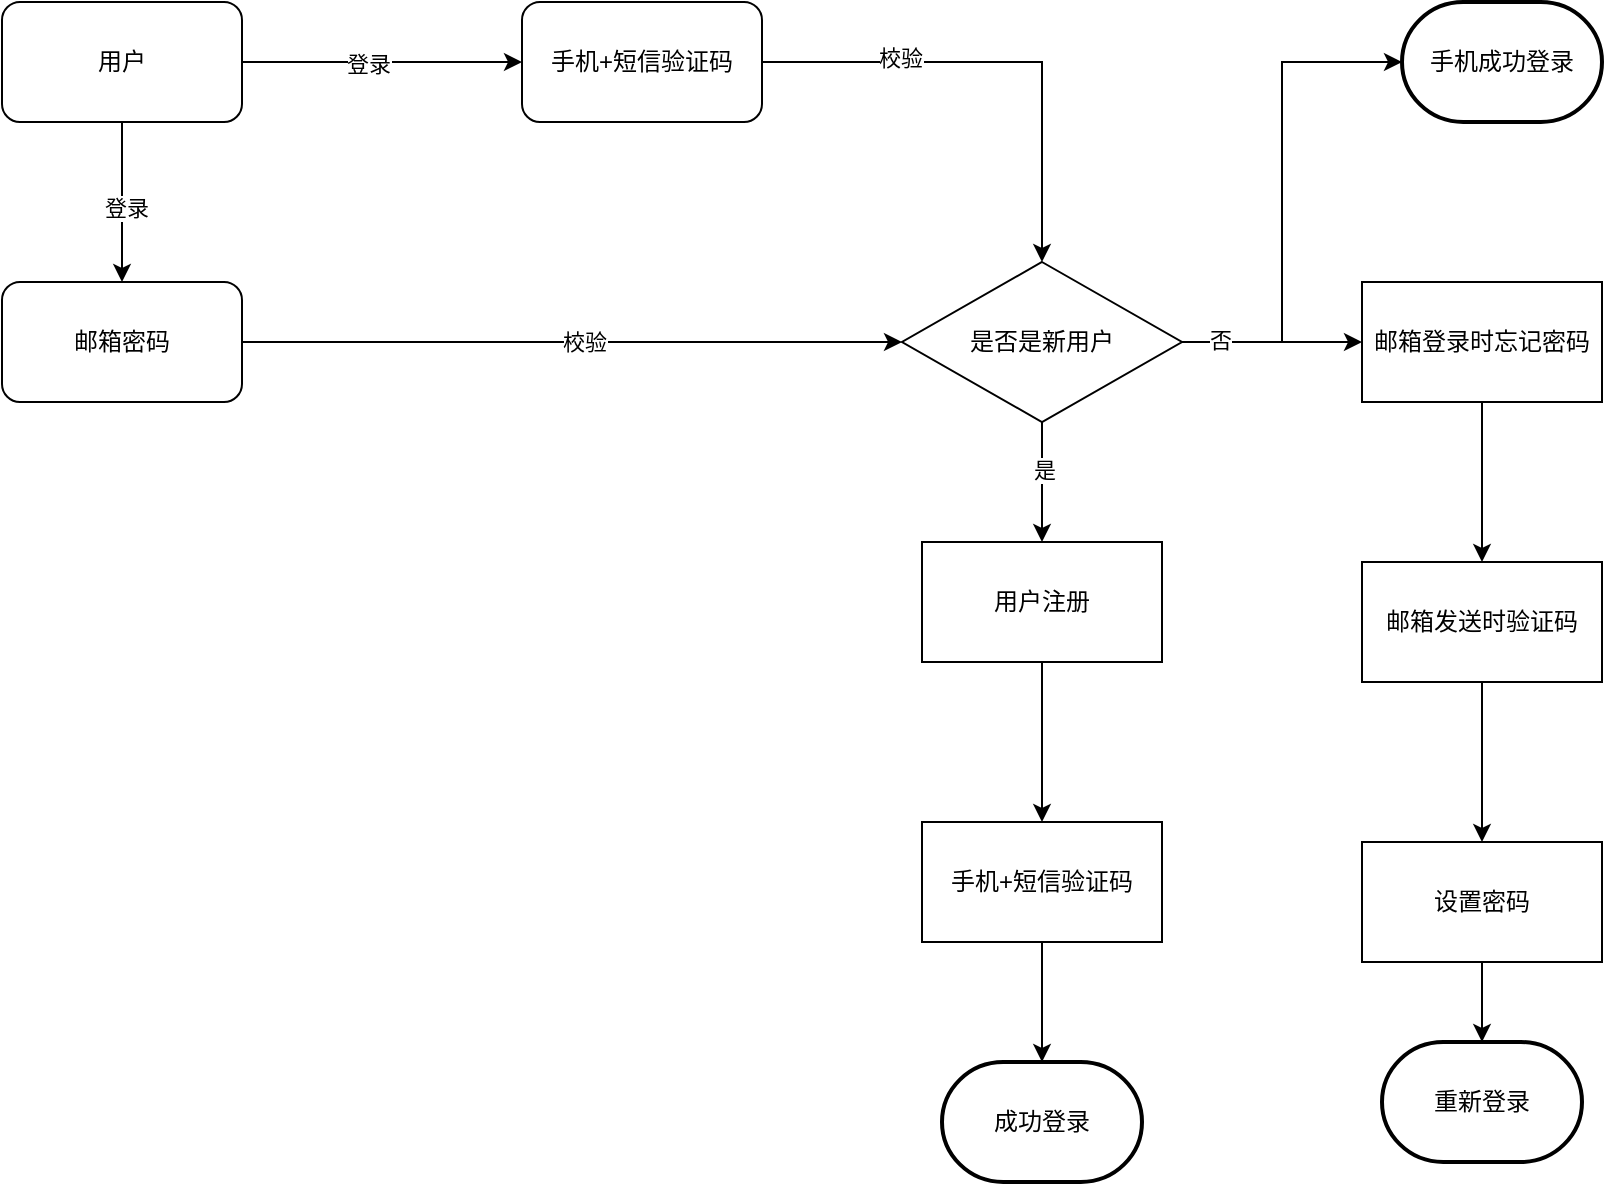 <mxfile version="21.0.2" type="github">
  <diagram name="第 1 页" id="QW3JvtC7cw7B0qL5F2xR">
    <mxGraphModel dx="3143" dy="1420" grid="1" gridSize="10" guides="1" tooltips="1" connect="1" arrows="1" fold="1" page="0" pageScale="1" pageWidth="827" pageHeight="1169" math="0" shadow="0">
      <root>
        <mxCell id="0" />
        <mxCell id="1" parent="0" />
        <mxCell id="vaNS7kol2HJj6wLdOCA5-3" value="" style="edgeStyle=orthogonalEdgeStyle;rounded=0;orthogonalLoop=1;jettySize=auto;html=1;" edge="1" parent="1" source="vaNS7kol2HJj6wLdOCA5-1" target="vaNS7kol2HJj6wLdOCA5-2">
          <mxGeometry relative="1" as="geometry" />
        </mxCell>
        <mxCell id="vaNS7kol2HJj6wLdOCA5-4" value="登录" style="edgeLabel;html=1;align=center;verticalAlign=middle;resizable=0;points=[];" vertex="1" connectable="0" parent="vaNS7kol2HJj6wLdOCA5-3">
          <mxGeometry x="-0.1" y="-1" relative="1" as="geometry">
            <mxPoint as="offset" />
          </mxGeometry>
        </mxCell>
        <mxCell id="vaNS7kol2HJj6wLdOCA5-21" value="" style="edgeStyle=orthogonalEdgeStyle;rounded=0;orthogonalLoop=1;jettySize=auto;html=1;" edge="1" parent="1" source="vaNS7kol2HJj6wLdOCA5-1" target="vaNS7kol2HJj6wLdOCA5-20">
          <mxGeometry relative="1" as="geometry" />
        </mxCell>
        <mxCell id="vaNS7kol2HJj6wLdOCA5-22" value="登录" style="edgeLabel;html=1;align=center;verticalAlign=middle;resizable=0;points=[];" vertex="1" connectable="0" parent="vaNS7kol2HJj6wLdOCA5-21">
          <mxGeometry x="0.075" y="2" relative="1" as="geometry">
            <mxPoint as="offset" />
          </mxGeometry>
        </mxCell>
        <mxCell id="vaNS7kol2HJj6wLdOCA5-1" value="用户" style="rounded=1;whiteSpace=wrap;html=1;" vertex="1" parent="1">
          <mxGeometry x="50" y="120" width="120" height="60" as="geometry" />
        </mxCell>
        <mxCell id="vaNS7kol2HJj6wLdOCA5-6" style="edgeStyle=orthogonalEdgeStyle;rounded=0;orthogonalLoop=1;jettySize=auto;html=1;entryX=0.5;entryY=0;entryDx=0;entryDy=0;" edge="1" parent="1" source="vaNS7kol2HJj6wLdOCA5-2" target="vaNS7kol2HJj6wLdOCA5-5">
          <mxGeometry relative="1" as="geometry">
            <mxPoint x="500" y="150" as="targetPoint" />
          </mxGeometry>
        </mxCell>
        <mxCell id="vaNS7kol2HJj6wLdOCA5-35" value="校验" style="edgeLabel;html=1;align=center;verticalAlign=middle;resizable=0;points=[];" vertex="1" connectable="0" parent="vaNS7kol2HJj6wLdOCA5-6">
          <mxGeometry x="-0.425" y="2" relative="1" as="geometry">
            <mxPoint as="offset" />
          </mxGeometry>
        </mxCell>
        <mxCell id="vaNS7kol2HJj6wLdOCA5-2" value="手机+短信验证码" style="whiteSpace=wrap;html=1;rounded=1;" vertex="1" parent="1">
          <mxGeometry x="310" y="120" width="120" height="60" as="geometry" />
        </mxCell>
        <mxCell id="vaNS7kol2HJj6wLdOCA5-8" value="" style="edgeStyle=orthogonalEdgeStyle;rounded=0;orthogonalLoop=1;jettySize=auto;html=1;" edge="1" parent="1" source="vaNS7kol2HJj6wLdOCA5-5" target="vaNS7kol2HJj6wLdOCA5-7">
          <mxGeometry relative="1" as="geometry" />
        </mxCell>
        <mxCell id="vaNS7kol2HJj6wLdOCA5-9" value="是" style="edgeLabel;html=1;align=center;verticalAlign=middle;resizable=0;points=[];" vertex="1" connectable="0" parent="vaNS7kol2HJj6wLdOCA5-8">
          <mxGeometry x="-0.222" y="1" relative="1" as="geometry">
            <mxPoint as="offset" />
          </mxGeometry>
        </mxCell>
        <mxCell id="vaNS7kol2HJj6wLdOCA5-25" style="edgeStyle=orthogonalEdgeStyle;rounded=0;orthogonalLoop=1;jettySize=auto;html=1;entryX=0;entryY=0.5;entryDx=0;entryDy=0;entryPerimeter=0;" edge="1" parent="1" source="vaNS7kol2HJj6wLdOCA5-5">
          <mxGeometry relative="1" as="geometry">
            <mxPoint x="730" y="290" as="targetPoint" />
          </mxGeometry>
        </mxCell>
        <mxCell id="vaNS7kol2HJj6wLdOCA5-40" style="edgeStyle=orthogonalEdgeStyle;rounded=0;orthogonalLoop=1;jettySize=auto;html=1;entryX=0;entryY=0.5;entryDx=0;entryDy=0;entryPerimeter=0;exitX=1;exitY=0.5;exitDx=0;exitDy=0;" edge="1" parent="1" source="vaNS7kol2HJj6wLdOCA5-5" target="vaNS7kol2HJj6wLdOCA5-39">
          <mxGeometry relative="1" as="geometry">
            <Array as="points">
              <mxPoint x="690" y="290" />
              <mxPoint x="690" y="150" />
            </Array>
          </mxGeometry>
        </mxCell>
        <mxCell id="vaNS7kol2HJj6wLdOCA5-43" value="否" style="edgeLabel;html=1;align=center;verticalAlign=middle;resizable=0;points=[];" vertex="1" connectable="0" parent="vaNS7kol2HJj6wLdOCA5-40">
          <mxGeometry x="-0.848" y="1" relative="1" as="geometry">
            <mxPoint as="offset" />
          </mxGeometry>
        </mxCell>
        <mxCell id="vaNS7kol2HJj6wLdOCA5-5" value="是否是新用户" style="rhombus;whiteSpace=wrap;html=1;" vertex="1" parent="1">
          <mxGeometry x="500" y="250" width="140" height="80" as="geometry" />
        </mxCell>
        <mxCell id="vaNS7kol2HJj6wLdOCA5-11" value="" style="edgeStyle=orthogonalEdgeStyle;rounded=0;orthogonalLoop=1;jettySize=auto;html=1;" edge="1" parent="1" source="vaNS7kol2HJj6wLdOCA5-7" target="vaNS7kol2HJj6wLdOCA5-10">
          <mxGeometry relative="1" as="geometry" />
        </mxCell>
        <mxCell id="vaNS7kol2HJj6wLdOCA5-7" value="用户注册" style="whiteSpace=wrap;html=1;" vertex="1" parent="1">
          <mxGeometry x="510" y="390" width="120" height="60" as="geometry" />
        </mxCell>
        <mxCell id="vaNS7kol2HJj6wLdOCA5-13" style="edgeStyle=orthogonalEdgeStyle;rounded=0;orthogonalLoop=1;jettySize=auto;html=1;entryX=0.5;entryY=0;entryDx=0;entryDy=0;entryPerimeter=0;" edge="1" parent="1" source="vaNS7kol2HJj6wLdOCA5-10" target="vaNS7kol2HJj6wLdOCA5-12">
          <mxGeometry relative="1" as="geometry" />
        </mxCell>
        <mxCell id="vaNS7kol2HJj6wLdOCA5-10" value="手机+短信验证码" style="whiteSpace=wrap;html=1;" vertex="1" parent="1">
          <mxGeometry x="510" y="530" width="120" height="60" as="geometry" />
        </mxCell>
        <mxCell id="vaNS7kol2HJj6wLdOCA5-12" value="成功登录" style="strokeWidth=2;html=1;shape=mxgraph.flowchart.terminator;whiteSpace=wrap;" vertex="1" parent="1">
          <mxGeometry x="520" y="650" width="100" height="60" as="geometry" />
        </mxCell>
        <mxCell id="vaNS7kol2HJj6wLdOCA5-24" style="edgeStyle=orthogonalEdgeStyle;rounded=0;orthogonalLoop=1;jettySize=auto;html=1;" edge="1" parent="1" source="vaNS7kol2HJj6wLdOCA5-20">
          <mxGeometry relative="1" as="geometry">
            <mxPoint x="500" y="290" as="targetPoint" />
          </mxGeometry>
        </mxCell>
        <mxCell id="vaNS7kol2HJj6wLdOCA5-34" value="校验" style="edgeLabel;html=1;align=center;verticalAlign=middle;resizable=0;points=[];" vertex="1" connectable="0" parent="vaNS7kol2HJj6wLdOCA5-24">
          <mxGeometry x="0.036" y="1" relative="1" as="geometry">
            <mxPoint as="offset" />
          </mxGeometry>
        </mxCell>
        <mxCell id="vaNS7kol2HJj6wLdOCA5-20" value="邮箱密码" style="whiteSpace=wrap;html=1;rounded=1;" vertex="1" parent="1">
          <mxGeometry x="50" y="260" width="120" height="60" as="geometry" />
        </mxCell>
        <mxCell id="vaNS7kol2HJj6wLdOCA5-29" value="" style="edgeStyle=orthogonalEdgeStyle;rounded=0;orthogonalLoop=1;jettySize=auto;html=1;" edge="1" parent="1" source="vaNS7kol2HJj6wLdOCA5-27" target="vaNS7kol2HJj6wLdOCA5-28">
          <mxGeometry relative="1" as="geometry" />
        </mxCell>
        <mxCell id="vaNS7kol2HJj6wLdOCA5-27" value="邮箱登录时忘记密码" style="whiteSpace=wrap;html=1;" vertex="1" parent="1">
          <mxGeometry x="730" y="260" width="120" height="60" as="geometry" />
        </mxCell>
        <mxCell id="vaNS7kol2HJj6wLdOCA5-31" value="" style="edgeStyle=orthogonalEdgeStyle;rounded=0;orthogonalLoop=1;jettySize=auto;html=1;" edge="1" parent="1" source="vaNS7kol2HJj6wLdOCA5-28" target="vaNS7kol2HJj6wLdOCA5-30">
          <mxGeometry relative="1" as="geometry" />
        </mxCell>
        <mxCell id="vaNS7kol2HJj6wLdOCA5-28" value="邮箱发送时验证码" style="whiteSpace=wrap;html=1;" vertex="1" parent="1">
          <mxGeometry x="730" y="400" width="120" height="60" as="geometry" />
        </mxCell>
        <mxCell id="vaNS7kol2HJj6wLdOCA5-33" value="" style="edgeStyle=orthogonalEdgeStyle;rounded=0;orthogonalLoop=1;jettySize=auto;html=1;" edge="1" parent="1" source="vaNS7kol2HJj6wLdOCA5-30" target="vaNS7kol2HJj6wLdOCA5-32">
          <mxGeometry relative="1" as="geometry" />
        </mxCell>
        <mxCell id="vaNS7kol2HJj6wLdOCA5-30" value="设置密码" style="whiteSpace=wrap;html=1;" vertex="1" parent="1">
          <mxGeometry x="730" y="540" width="120" height="60" as="geometry" />
        </mxCell>
        <mxCell id="vaNS7kol2HJj6wLdOCA5-32" value="重新登录" style="strokeWidth=2;html=1;shape=mxgraph.flowchart.terminator;whiteSpace=wrap;" vertex="1" parent="1">
          <mxGeometry x="740" y="640" width="100" height="60" as="geometry" />
        </mxCell>
        <mxCell id="vaNS7kol2HJj6wLdOCA5-39" value="手机成功登录" style="strokeWidth=2;html=1;shape=mxgraph.flowchart.terminator;whiteSpace=wrap;" vertex="1" parent="1">
          <mxGeometry x="750" y="120" width="100" height="60" as="geometry" />
        </mxCell>
      </root>
    </mxGraphModel>
  </diagram>
</mxfile>
